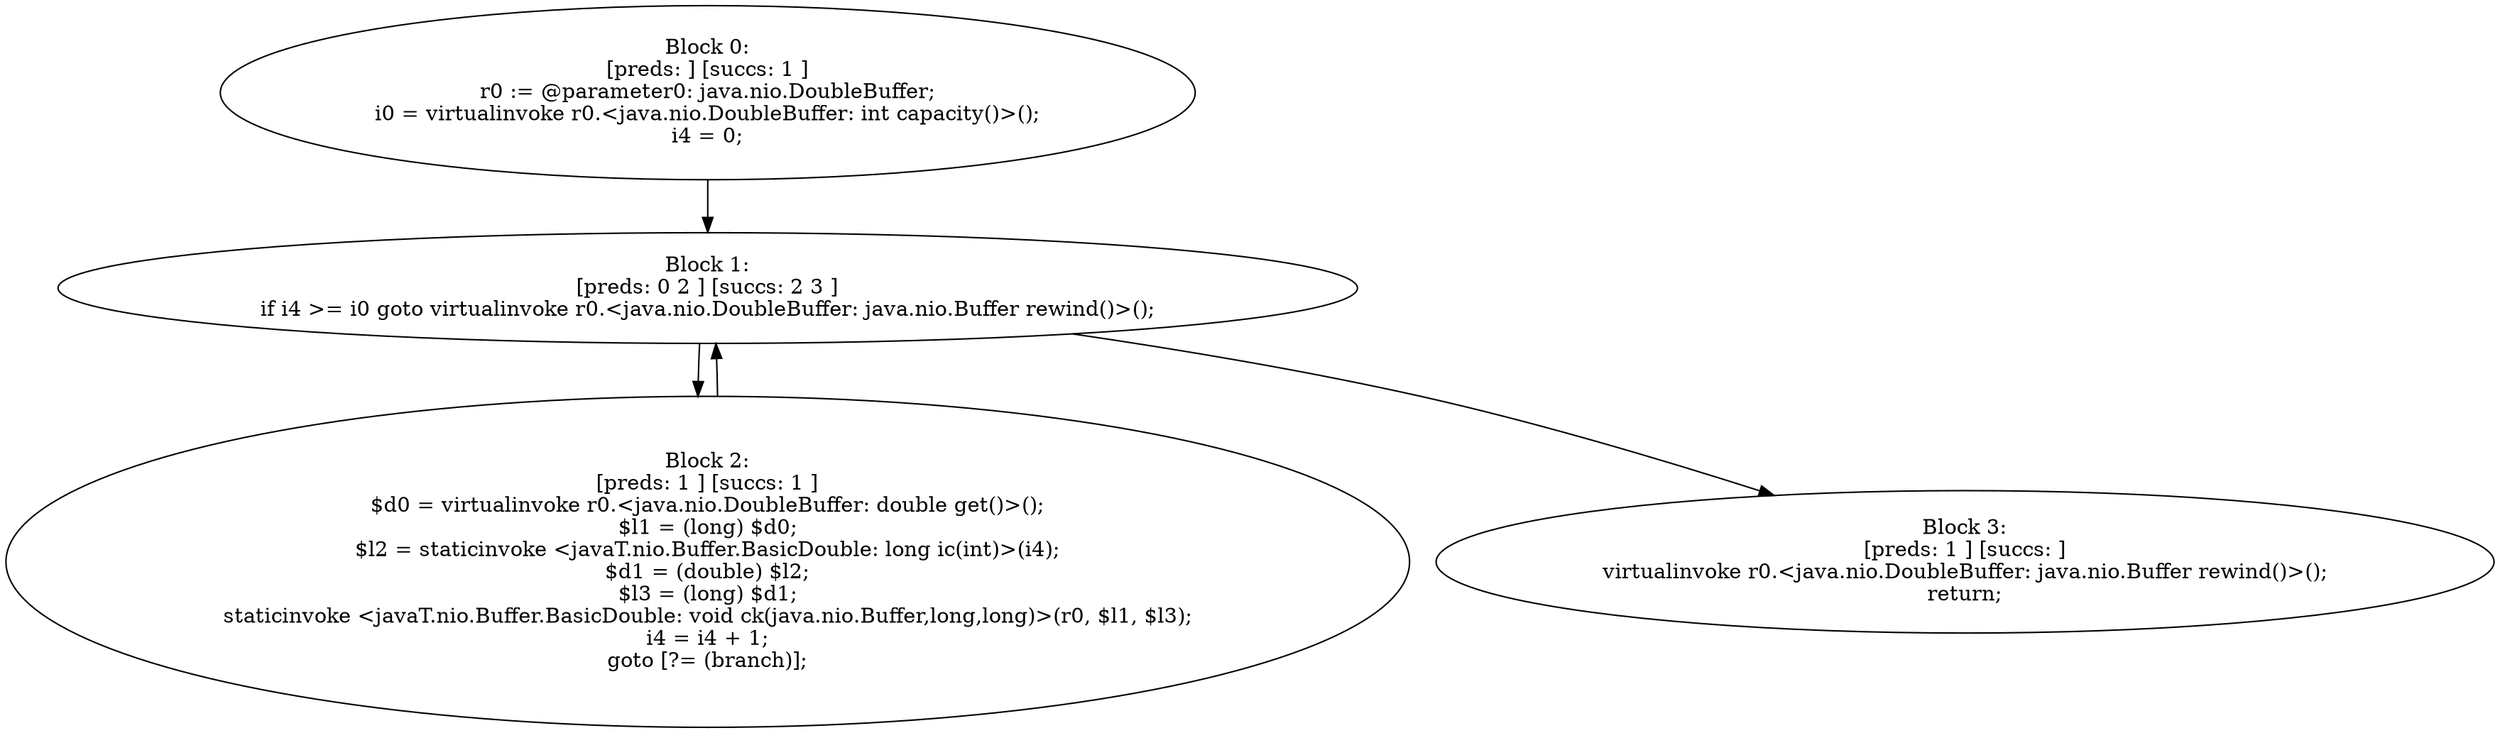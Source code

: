 digraph "unitGraph" {
    "Block 0:
[preds: ] [succs: 1 ]
r0 := @parameter0: java.nio.DoubleBuffer;
i0 = virtualinvoke r0.<java.nio.DoubleBuffer: int capacity()>();
i4 = 0;
"
    "Block 1:
[preds: 0 2 ] [succs: 2 3 ]
if i4 >= i0 goto virtualinvoke r0.<java.nio.DoubleBuffer: java.nio.Buffer rewind()>();
"
    "Block 2:
[preds: 1 ] [succs: 1 ]
$d0 = virtualinvoke r0.<java.nio.DoubleBuffer: double get()>();
$l1 = (long) $d0;
$l2 = staticinvoke <javaT.nio.Buffer.BasicDouble: long ic(int)>(i4);
$d1 = (double) $l2;
$l3 = (long) $d1;
staticinvoke <javaT.nio.Buffer.BasicDouble: void ck(java.nio.Buffer,long,long)>(r0, $l1, $l3);
i4 = i4 + 1;
goto [?= (branch)];
"
    "Block 3:
[preds: 1 ] [succs: ]
virtualinvoke r0.<java.nio.DoubleBuffer: java.nio.Buffer rewind()>();
return;
"
    "Block 0:
[preds: ] [succs: 1 ]
r0 := @parameter0: java.nio.DoubleBuffer;
i0 = virtualinvoke r0.<java.nio.DoubleBuffer: int capacity()>();
i4 = 0;
"->"Block 1:
[preds: 0 2 ] [succs: 2 3 ]
if i4 >= i0 goto virtualinvoke r0.<java.nio.DoubleBuffer: java.nio.Buffer rewind()>();
";
    "Block 1:
[preds: 0 2 ] [succs: 2 3 ]
if i4 >= i0 goto virtualinvoke r0.<java.nio.DoubleBuffer: java.nio.Buffer rewind()>();
"->"Block 2:
[preds: 1 ] [succs: 1 ]
$d0 = virtualinvoke r0.<java.nio.DoubleBuffer: double get()>();
$l1 = (long) $d0;
$l2 = staticinvoke <javaT.nio.Buffer.BasicDouble: long ic(int)>(i4);
$d1 = (double) $l2;
$l3 = (long) $d1;
staticinvoke <javaT.nio.Buffer.BasicDouble: void ck(java.nio.Buffer,long,long)>(r0, $l1, $l3);
i4 = i4 + 1;
goto [?= (branch)];
";
    "Block 1:
[preds: 0 2 ] [succs: 2 3 ]
if i4 >= i0 goto virtualinvoke r0.<java.nio.DoubleBuffer: java.nio.Buffer rewind()>();
"->"Block 3:
[preds: 1 ] [succs: ]
virtualinvoke r0.<java.nio.DoubleBuffer: java.nio.Buffer rewind()>();
return;
";
    "Block 2:
[preds: 1 ] [succs: 1 ]
$d0 = virtualinvoke r0.<java.nio.DoubleBuffer: double get()>();
$l1 = (long) $d0;
$l2 = staticinvoke <javaT.nio.Buffer.BasicDouble: long ic(int)>(i4);
$d1 = (double) $l2;
$l3 = (long) $d1;
staticinvoke <javaT.nio.Buffer.BasicDouble: void ck(java.nio.Buffer,long,long)>(r0, $l1, $l3);
i4 = i4 + 1;
goto [?= (branch)];
"->"Block 1:
[preds: 0 2 ] [succs: 2 3 ]
if i4 >= i0 goto virtualinvoke r0.<java.nio.DoubleBuffer: java.nio.Buffer rewind()>();
";
}
